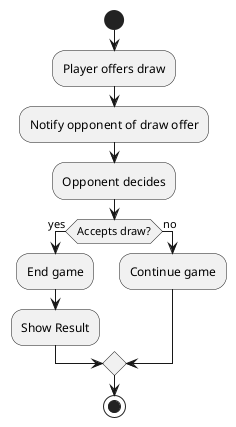@startuml
start
:Player offers draw;
:Notify opponent of draw offer;
:Opponent decides;
if (Accepts draw?) then (yes)
    :End game;
    :Show Result;
else (no)
    :Continue game;
endif
stop
@enduml
